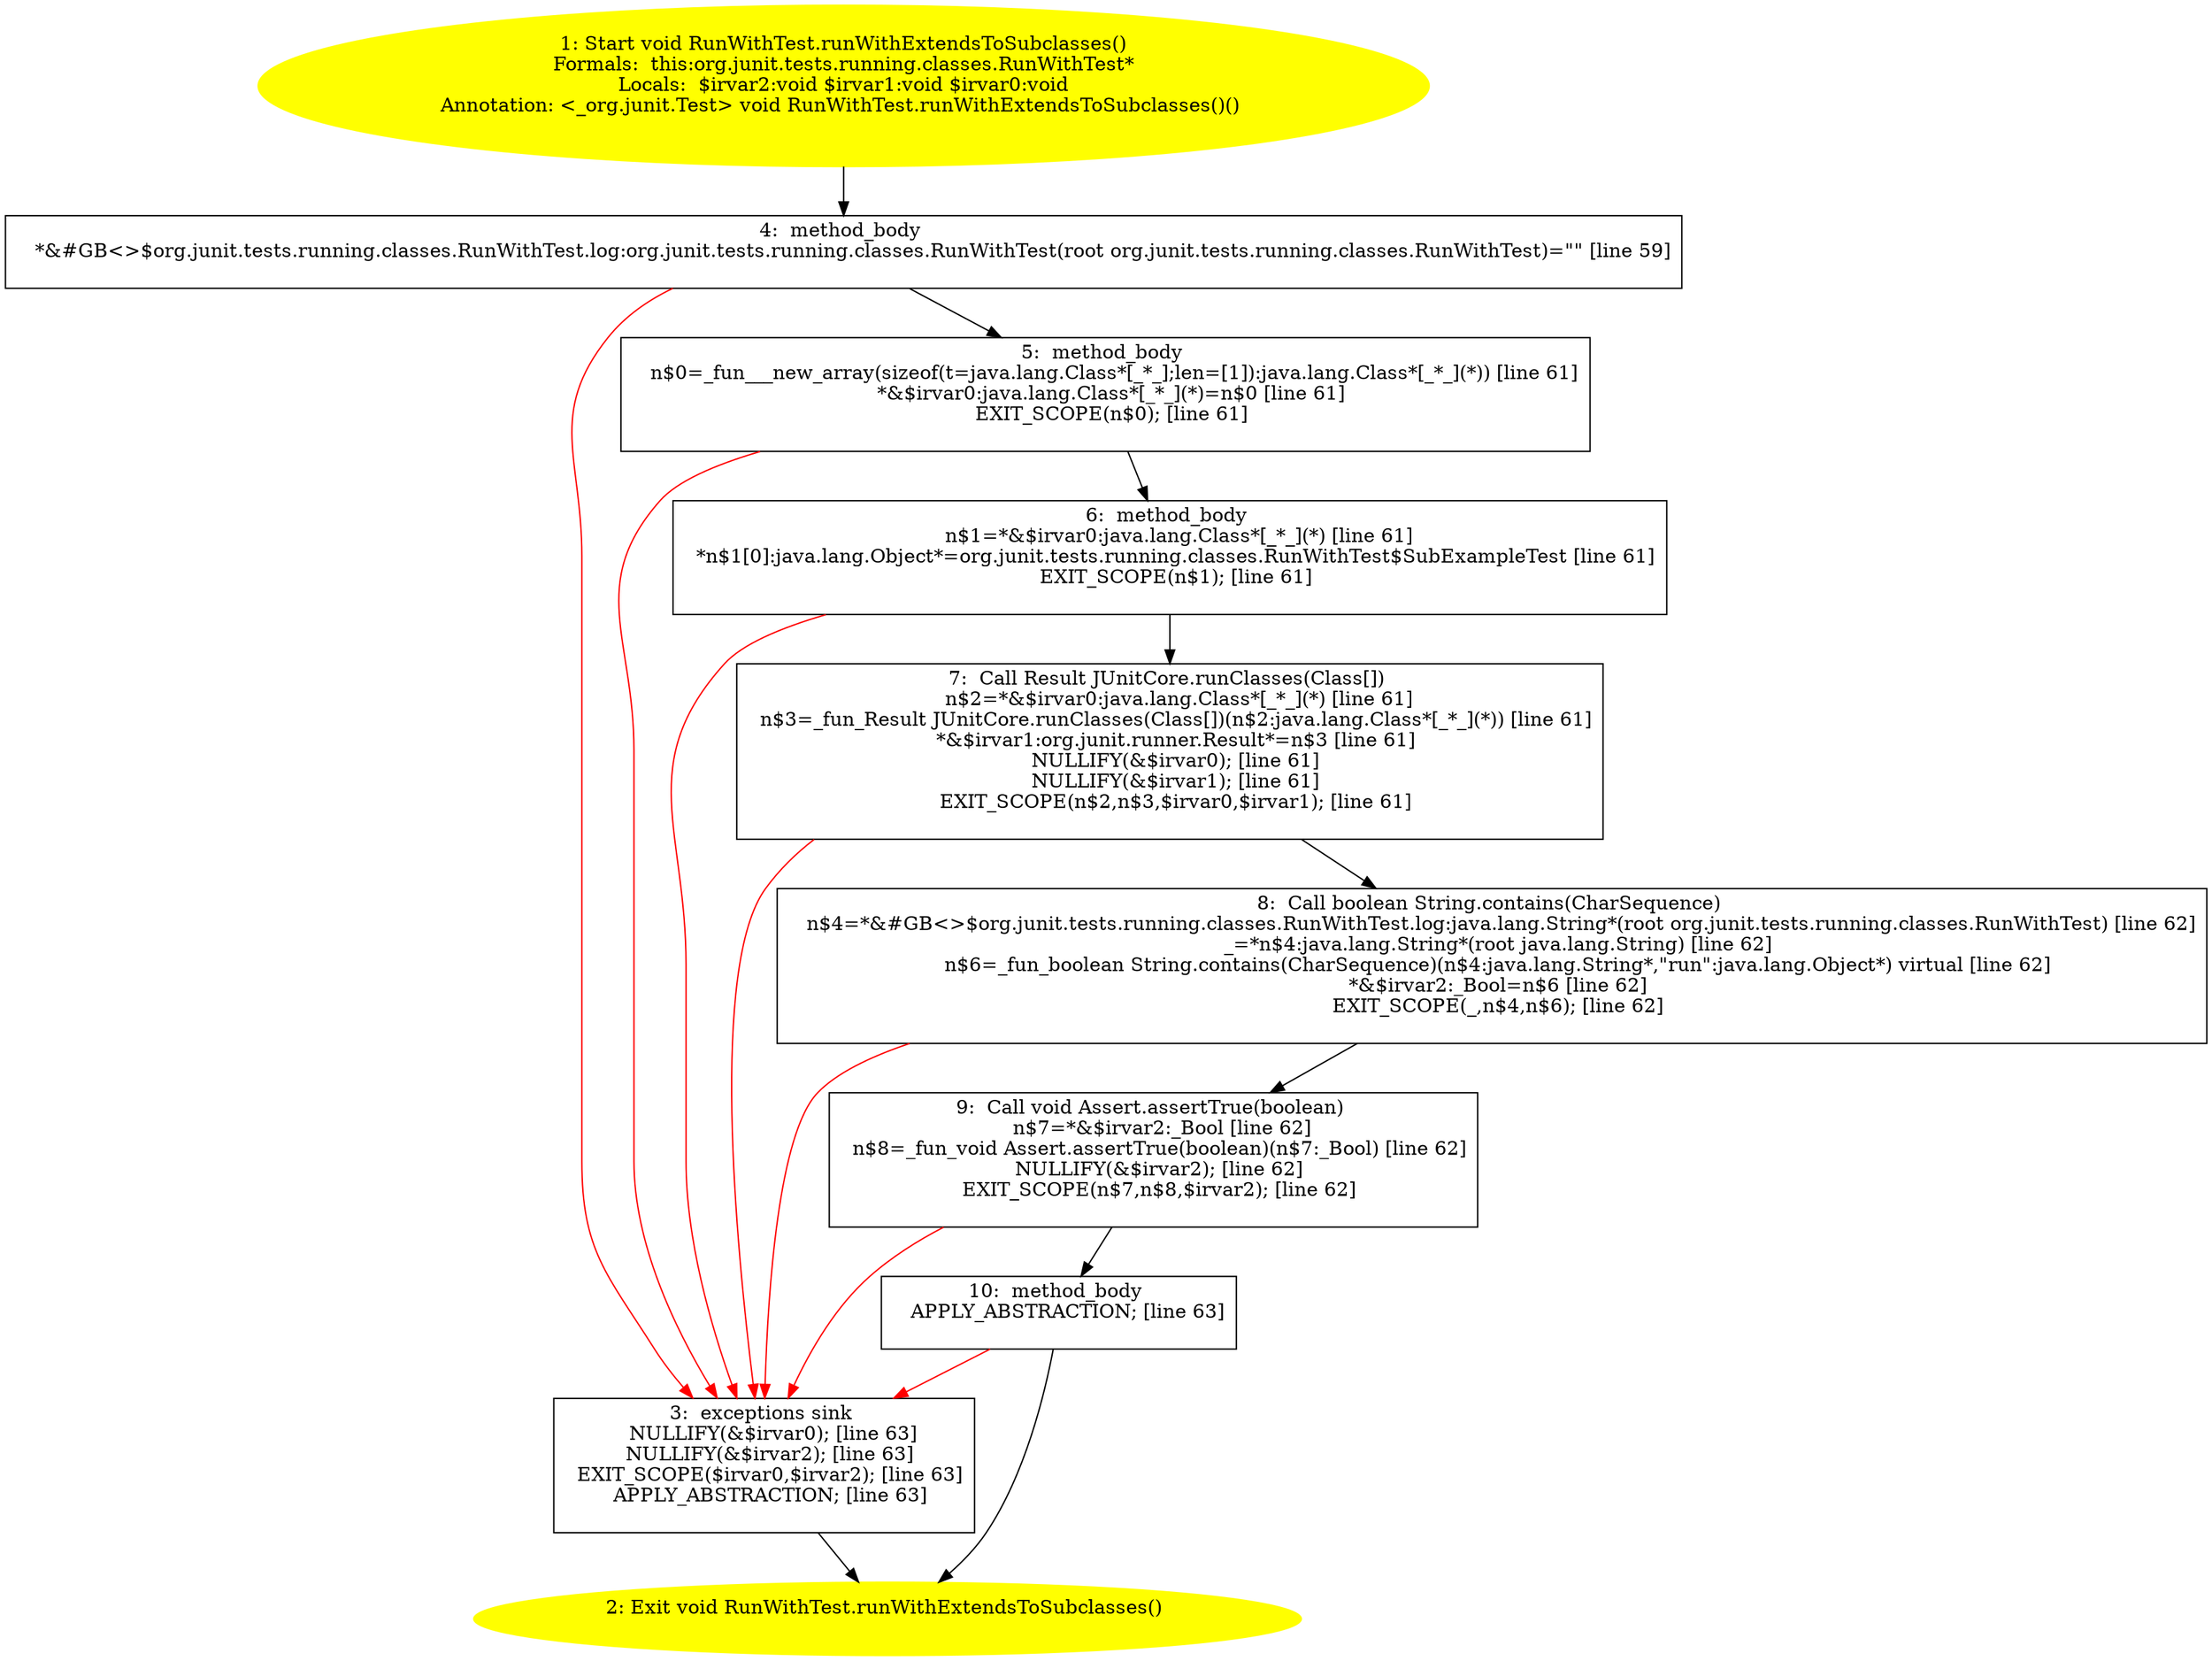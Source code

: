 /* @generated */
digraph cfg {
"org.junit.tests.running.classes.RunWithTest.runWithExtendsToSubclasses():void.3811c90c866f074eb33178ac7354a7bf_1" [label="1: Start void RunWithTest.runWithExtendsToSubclasses()\nFormals:  this:org.junit.tests.running.classes.RunWithTest*\nLocals:  $irvar2:void $irvar1:void $irvar0:void\nAnnotation: <_org.junit.Test> void RunWithTest.runWithExtendsToSubclasses()() \n  " color=yellow style=filled]
	

	 "org.junit.tests.running.classes.RunWithTest.runWithExtendsToSubclasses():void.3811c90c866f074eb33178ac7354a7bf_1" -> "org.junit.tests.running.classes.RunWithTest.runWithExtendsToSubclasses():void.3811c90c866f074eb33178ac7354a7bf_4" ;
"org.junit.tests.running.classes.RunWithTest.runWithExtendsToSubclasses():void.3811c90c866f074eb33178ac7354a7bf_2" [label="2: Exit void RunWithTest.runWithExtendsToSubclasses() \n  " color=yellow style=filled]
	

"org.junit.tests.running.classes.RunWithTest.runWithExtendsToSubclasses():void.3811c90c866f074eb33178ac7354a7bf_3" [label="3:  exceptions sink \n   NULLIFY(&$irvar0); [line 63]\n  NULLIFY(&$irvar2); [line 63]\n  EXIT_SCOPE($irvar0,$irvar2); [line 63]\n  APPLY_ABSTRACTION; [line 63]\n " shape="box"]
	

	 "org.junit.tests.running.classes.RunWithTest.runWithExtendsToSubclasses():void.3811c90c866f074eb33178ac7354a7bf_3" -> "org.junit.tests.running.classes.RunWithTest.runWithExtendsToSubclasses():void.3811c90c866f074eb33178ac7354a7bf_2" ;
"org.junit.tests.running.classes.RunWithTest.runWithExtendsToSubclasses():void.3811c90c866f074eb33178ac7354a7bf_4" [label="4:  method_body \n   *&#GB<>$org.junit.tests.running.classes.RunWithTest.log:org.junit.tests.running.classes.RunWithTest(root org.junit.tests.running.classes.RunWithTest)=\"\" [line 59]\n " shape="box"]
	

	 "org.junit.tests.running.classes.RunWithTest.runWithExtendsToSubclasses():void.3811c90c866f074eb33178ac7354a7bf_4" -> "org.junit.tests.running.classes.RunWithTest.runWithExtendsToSubclasses():void.3811c90c866f074eb33178ac7354a7bf_5" ;
	 "org.junit.tests.running.classes.RunWithTest.runWithExtendsToSubclasses():void.3811c90c866f074eb33178ac7354a7bf_4" -> "org.junit.tests.running.classes.RunWithTest.runWithExtendsToSubclasses():void.3811c90c866f074eb33178ac7354a7bf_3" [color="red" ];
"org.junit.tests.running.classes.RunWithTest.runWithExtendsToSubclasses():void.3811c90c866f074eb33178ac7354a7bf_5" [label="5:  method_body \n   n$0=_fun___new_array(sizeof(t=java.lang.Class*[_*_];len=[1]):java.lang.Class*[_*_](*)) [line 61]\n  *&$irvar0:java.lang.Class*[_*_](*)=n$0 [line 61]\n  EXIT_SCOPE(n$0); [line 61]\n " shape="box"]
	

	 "org.junit.tests.running.classes.RunWithTest.runWithExtendsToSubclasses():void.3811c90c866f074eb33178ac7354a7bf_5" -> "org.junit.tests.running.classes.RunWithTest.runWithExtendsToSubclasses():void.3811c90c866f074eb33178ac7354a7bf_6" ;
	 "org.junit.tests.running.classes.RunWithTest.runWithExtendsToSubclasses():void.3811c90c866f074eb33178ac7354a7bf_5" -> "org.junit.tests.running.classes.RunWithTest.runWithExtendsToSubclasses():void.3811c90c866f074eb33178ac7354a7bf_3" [color="red" ];
"org.junit.tests.running.classes.RunWithTest.runWithExtendsToSubclasses():void.3811c90c866f074eb33178ac7354a7bf_6" [label="6:  method_body \n   n$1=*&$irvar0:java.lang.Class*[_*_](*) [line 61]\n  *n$1[0]:java.lang.Object*=org.junit.tests.running.classes.RunWithTest$SubExampleTest [line 61]\n  EXIT_SCOPE(n$1); [line 61]\n " shape="box"]
	

	 "org.junit.tests.running.classes.RunWithTest.runWithExtendsToSubclasses():void.3811c90c866f074eb33178ac7354a7bf_6" -> "org.junit.tests.running.classes.RunWithTest.runWithExtendsToSubclasses():void.3811c90c866f074eb33178ac7354a7bf_7" ;
	 "org.junit.tests.running.classes.RunWithTest.runWithExtendsToSubclasses():void.3811c90c866f074eb33178ac7354a7bf_6" -> "org.junit.tests.running.classes.RunWithTest.runWithExtendsToSubclasses():void.3811c90c866f074eb33178ac7354a7bf_3" [color="red" ];
"org.junit.tests.running.classes.RunWithTest.runWithExtendsToSubclasses():void.3811c90c866f074eb33178ac7354a7bf_7" [label="7:  Call Result JUnitCore.runClasses(Class[]) \n   n$2=*&$irvar0:java.lang.Class*[_*_](*) [line 61]\n  n$3=_fun_Result JUnitCore.runClasses(Class[])(n$2:java.lang.Class*[_*_](*)) [line 61]\n  *&$irvar1:org.junit.runner.Result*=n$3 [line 61]\n  NULLIFY(&$irvar0); [line 61]\n  NULLIFY(&$irvar1); [line 61]\n  EXIT_SCOPE(n$2,n$3,$irvar0,$irvar1); [line 61]\n " shape="box"]
	

	 "org.junit.tests.running.classes.RunWithTest.runWithExtendsToSubclasses():void.3811c90c866f074eb33178ac7354a7bf_7" -> "org.junit.tests.running.classes.RunWithTest.runWithExtendsToSubclasses():void.3811c90c866f074eb33178ac7354a7bf_8" ;
	 "org.junit.tests.running.classes.RunWithTest.runWithExtendsToSubclasses():void.3811c90c866f074eb33178ac7354a7bf_7" -> "org.junit.tests.running.classes.RunWithTest.runWithExtendsToSubclasses():void.3811c90c866f074eb33178ac7354a7bf_3" [color="red" ];
"org.junit.tests.running.classes.RunWithTest.runWithExtendsToSubclasses():void.3811c90c866f074eb33178ac7354a7bf_8" [label="8:  Call boolean String.contains(CharSequence) \n   n$4=*&#GB<>$org.junit.tests.running.classes.RunWithTest.log:java.lang.String*(root org.junit.tests.running.classes.RunWithTest) [line 62]\n  _=*n$4:java.lang.String*(root java.lang.String) [line 62]\n  n$6=_fun_boolean String.contains(CharSequence)(n$4:java.lang.String*,\"run\":java.lang.Object*) virtual [line 62]\n  *&$irvar2:_Bool=n$6 [line 62]\n  EXIT_SCOPE(_,n$4,n$6); [line 62]\n " shape="box"]
	

	 "org.junit.tests.running.classes.RunWithTest.runWithExtendsToSubclasses():void.3811c90c866f074eb33178ac7354a7bf_8" -> "org.junit.tests.running.classes.RunWithTest.runWithExtendsToSubclasses():void.3811c90c866f074eb33178ac7354a7bf_9" ;
	 "org.junit.tests.running.classes.RunWithTest.runWithExtendsToSubclasses():void.3811c90c866f074eb33178ac7354a7bf_8" -> "org.junit.tests.running.classes.RunWithTest.runWithExtendsToSubclasses():void.3811c90c866f074eb33178ac7354a7bf_3" [color="red" ];
"org.junit.tests.running.classes.RunWithTest.runWithExtendsToSubclasses():void.3811c90c866f074eb33178ac7354a7bf_9" [label="9:  Call void Assert.assertTrue(boolean) \n   n$7=*&$irvar2:_Bool [line 62]\n  n$8=_fun_void Assert.assertTrue(boolean)(n$7:_Bool) [line 62]\n  NULLIFY(&$irvar2); [line 62]\n  EXIT_SCOPE(n$7,n$8,$irvar2); [line 62]\n " shape="box"]
	

	 "org.junit.tests.running.classes.RunWithTest.runWithExtendsToSubclasses():void.3811c90c866f074eb33178ac7354a7bf_9" -> "org.junit.tests.running.classes.RunWithTest.runWithExtendsToSubclasses():void.3811c90c866f074eb33178ac7354a7bf_10" ;
	 "org.junit.tests.running.classes.RunWithTest.runWithExtendsToSubclasses():void.3811c90c866f074eb33178ac7354a7bf_9" -> "org.junit.tests.running.classes.RunWithTest.runWithExtendsToSubclasses():void.3811c90c866f074eb33178ac7354a7bf_3" [color="red" ];
"org.junit.tests.running.classes.RunWithTest.runWithExtendsToSubclasses():void.3811c90c866f074eb33178ac7354a7bf_10" [label="10:  method_body \n   APPLY_ABSTRACTION; [line 63]\n " shape="box"]
	

	 "org.junit.tests.running.classes.RunWithTest.runWithExtendsToSubclasses():void.3811c90c866f074eb33178ac7354a7bf_10" -> "org.junit.tests.running.classes.RunWithTest.runWithExtendsToSubclasses():void.3811c90c866f074eb33178ac7354a7bf_2" ;
	 "org.junit.tests.running.classes.RunWithTest.runWithExtendsToSubclasses():void.3811c90c866f074eb33178ac7354a7bf_10" -> "org.junit.tests.running.classes.RunWithTest.runWithExtendsToSubclasses():void.3811c90c866f074eb33178ac7354a7bf_3" [color="red" ];
}

